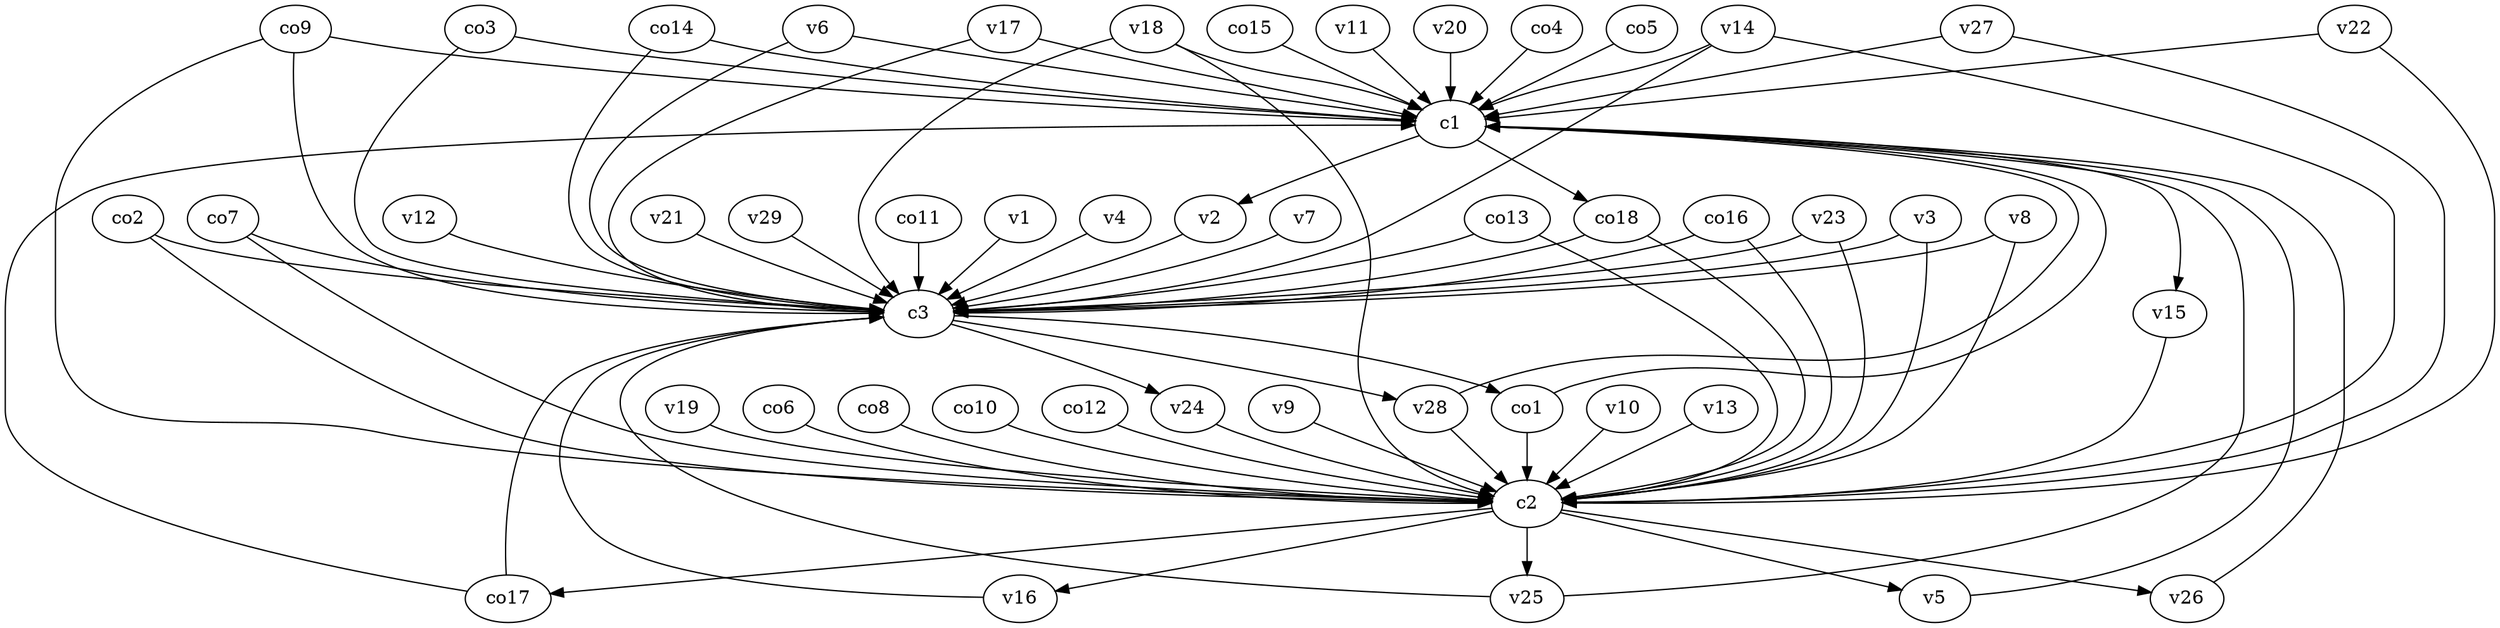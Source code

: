 strict digraph  {
c1;
c2;
c3;
v1;
v2;
v3;
v4;
v5;
v6;
v7;
v8;
v9;
v10;
v11;
v12;
v13;
v14;
v15;
v16;
v17;
v18;
v19;
v20;
v21;
v22;
v23;
v24;
v25;
v26;
v27;
v28;
v29;
co1;
co2;
co3;
co4;
co5;
co6;
co7;
co8;
co9;
co10;
co11;
co12;
co13;
co14;
co15;
co16;
co17;
co18;
c1 -> v2  [weight=1];
c1 -> co18  [weight=1];
c1 -> v15  [weight=1];
c2 -> v5  [weight=1];
c2 -> v26  [weight=1];
c2 -> co17  [weight=1];
c2 -> v16  [weight=1];
c2 -> v25  [weight=1];
c3 -> co1  [weight=1];
c3 -> v28  [weight=1];
c3 -> v24  [weight=1];
v1 -> c3  [weight=1];
v2 -> c3  [weight=1];
v3 -> c2  [weight=1];
v3 -> c3  [weight=1];
v4 -> c3  [weight=1];
v5 -> c1  [weight=1];
v6 -> c1  [weight=1];
v6 -> c3  [weight=1];
v7 -> c3  [weight=1];
v8 -> c2  [weight=1];
v8 -> c3  [weight=1];
v9 -> c2  [weight=1];
v10 -> c2  [weight=1];
v11 -> c1  [weight=1];
v12 -> c3  [weight=1];
v13 -> c2  [weight=1];
v14 -> c2  [weight=1];
v14 -> c1  [weight=1];
v14 -> c3  [weight=1];
v15 -> c2  [weight=1];
v16 -> c3  [weight=1];
v17 -> c1  [weight=1];
v17 -> c3  [weight=1];
v18 -> c2  [weight=1];
v18 -> c3  [weight=1];
v18 -> c1  [weight=1];
v19 -> c2  [weight=1];
v20 -> c1  [weight=1];
v21 -> c3  [weight=1];
v22 -> c2  [weight=1];
v22 -> c1  [weight=1];
v23 -> c2  [weight=1];
v23 -> c3  [weight=1];
v24 -> c2  [weight=1];
v25 -> c1  [weight=1];
v25 -> c3  [weight=1];
v26 -> c1  [weight=1];
v27 -> c1  [weight=1];
v27 -> c2  [weight=1];
v28 -> c1  [weight=1];
v28 -> c2  [weight=1];
v29 -> c3  [weight=1];
co1 -> c2  [weight=1];
co1 -> c1  [weight=1];
co2 -> c2  [weight=1];
co2 -> c3  [weight=1];
co3 -> c1  [weight=1];
co3 -> c3  [weight=1];
co4 -> c1  [weight=1];
co5 -> c1  [weight=1];
co6 -> c2  [weight=1];
co7 -> c3  [weight=1];
co7 -> c2  [weight=1];
co8 -> c2  [weight=1];
co9 -> c3  [weight=1];
co9 -> c2  [weight=1];
co9 -> c1  [weight=1];
co10 -> c2  [weight=1];
co11 -> c3  [weight=1];
co12 -> c2  [weight=1];
co13 -> c3  [weight=1];
co13 -> c2  [weight=1];
co14 -> c3  [weight=1];
co14 -> c1  [weight=1];
co15 -> c1  [weight=1];
co16 -> c2  [weight=1];
co16 -> c3  [weight=1];
co17 -> c3  [weight=1];
co17 -> c1  [weight=1];
co18 -> c2  [weight=1];
co18 -> c3  [weight=1];
}
